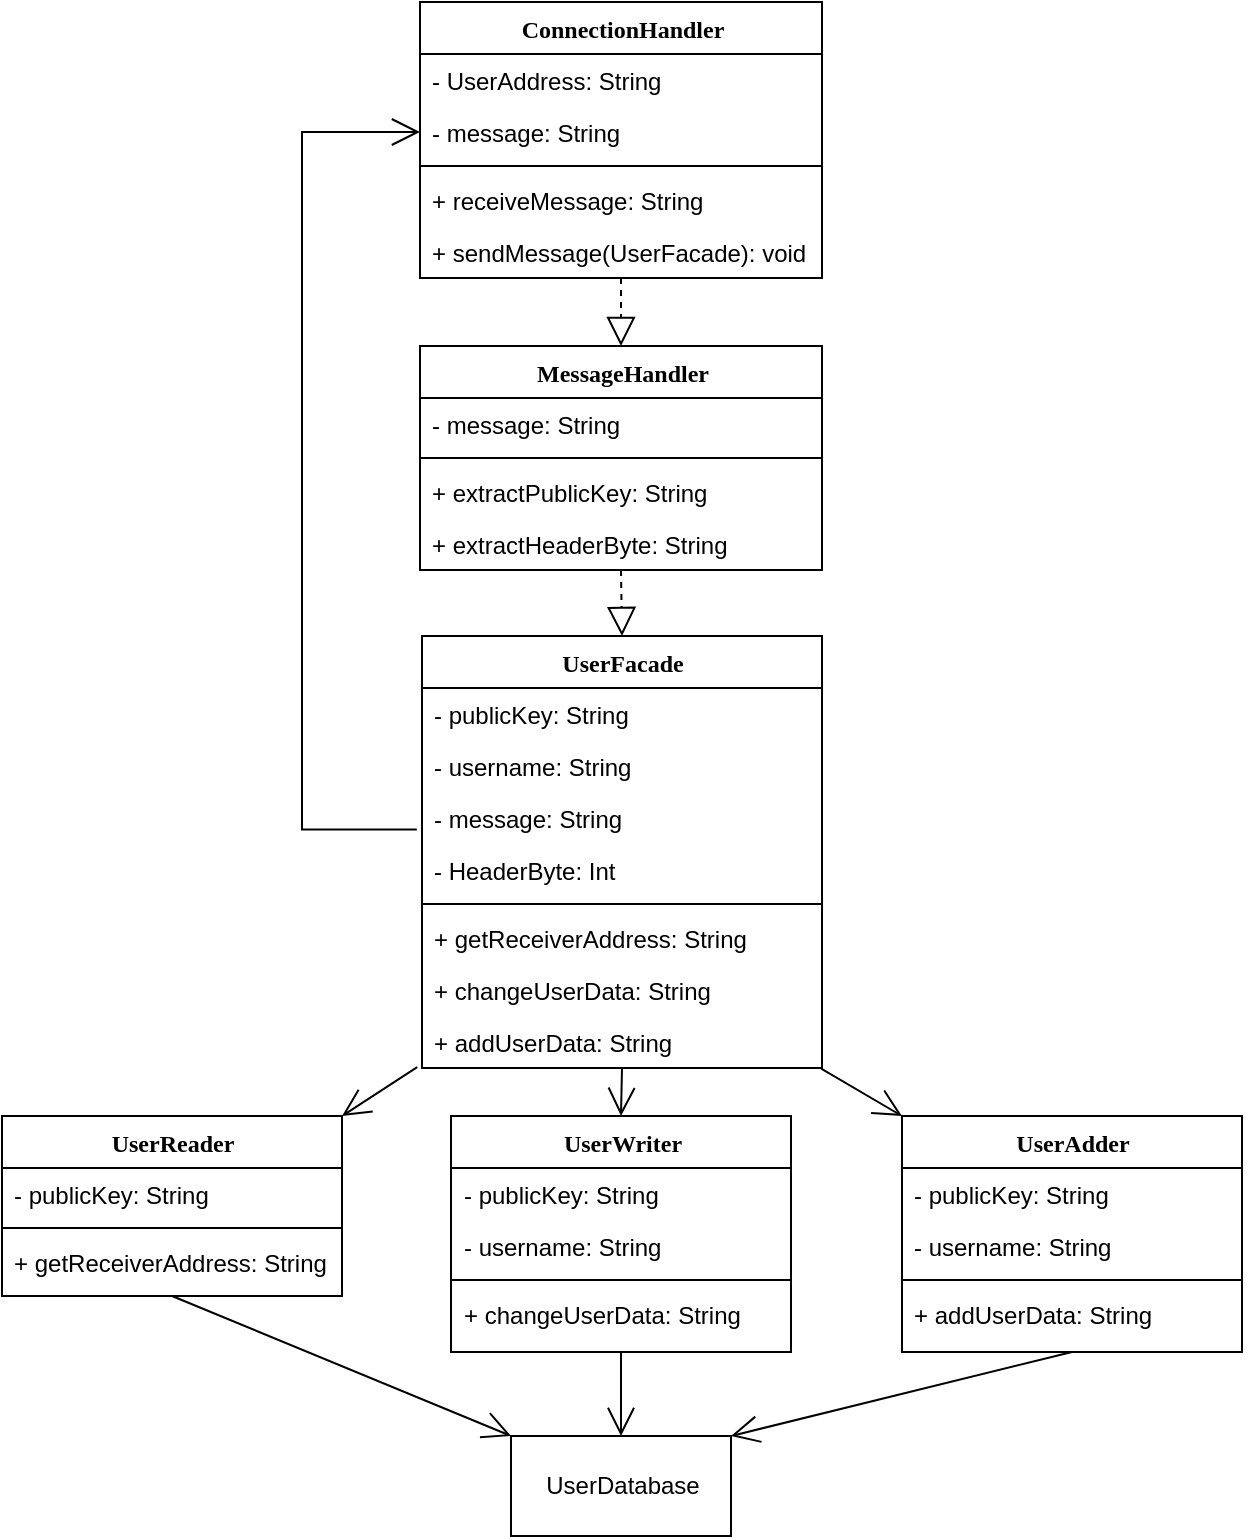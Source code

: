 <mxfile version="20.5.1" type="github">
  <diagram name="Page-1" id="6133507b-19e7-1e82-6fc7-422aa6c4b21f">
    <mxGraphModel dx="1422" dy="774" grid="1" gridSize="10" guides="1" tooltips="1" connect="1" arrows="1" fold="1" page="1" pageScale="1" pageWidth="1100" pageHeight="850" background="none" math="0" shadow="0">
      <root>
        <mxCell id="0" />
        <mxCell id="1" parent="0" />
        <mxCell id="78961159f06e98e8-17" value="ConnectionHandler" style="swimlane;html=1;fontStyle=1;align=center;verticalAlign=top;childLayout=stackLayout;horizontal=1;startSize=26;horizontalStack=0;resizeParent=1;resizeLast=0;collapsible=1;marginBottom=0;swimlaneFillColor=#ffffff;rounded=0;shadow=0;comic=0;labelBackgroundColor=none;strokeWidth=1;fillColor=none;fontFamily=Verdana;fontSize=12" parent="1" vertex="1">
          <mxGeometry x="439" y="43" width="201" height="138" as="geometry" />
        </mxCell>
        <mxCell id="78961159f06e98e8-23" value="- UserAddress: String" style="text;html=1;strokeColor=none;fillColor=none;align=left;verticalAlign=top;spacingLeft=4;spacingRight=4;whiteSpace=wrap;overflow=hidden;rotatable=0;points=[[0,0.5],[1,0.5]];portConstraint=eastwest;" parent="78961159f06e98e8-17" vertex="1">
          <mxGeometry y="26" width="201" height="26" as="geometry" />
        </mxCell>
        <mxCell id="IudhY9g9ntLvRlkSBWxy-40" value="- message: String" style="text;strokeColor=none;fillColor=none;align=left;verticalAlign=top;spacingLeft=4;spacingRight=4;overflow=hidden;rotatable=0;points=[[0,0.5],[1,0.5]];portConstraint=eastwest;" vertex="1" parent="78961159f06e98e8-17">
          <mxGeometry y="52" width="201" height="26" as="geometry" />
        </mxCell>
        <mxCell id="78961159f06e98e8-19" value="" style="line;html=1;strokeWidth=1;fillColor=none;align=left;verticalAlign=middle;spacingTop=-1;spacingLeft=3;spacingRight=3;rotatable=0;labelPosition=right;points=[];portConstraint=eastwest;" parent="78961159f06e98e8-17" vertex="1">
          <mxGeometry y="78" width="201" height="8" as="geometry" />
        </mxCell>
        <mxCell id="78961159f06e98e8-27" value="+ receiveMessage: String" style="text;html=1;strokeColor=none;fillColor=none;align=left;verticalAlign=top;spacingLeft=4;spacingRight=4;whiteSpace=wrap;overflow=hidden;rotatable=0;points=[[0,0.5],[1,0.5]];portConstraint=eastwest;" parent="78961159f06e98e8-17" vertex="1">
          <mxGeometry y="86" width="201" height="26" as="geometry" />
        </mxCell>
        <mxCell id="IudhY9g9ntLvRlkSBWxy-22" value="+ sendMessage(UserFacade): void" style="text;strokeColor=none;fillColor=none;align=left;verticalAlign=top;spacingLeft=4;spacingRight=4;overflow=hidden;rotatable=0;points=[[0,0.5],[1,0.5]];portConstraint=eastwest;" vertex="1" parent="78961159f06e98e8-17">
          <mxGeometry y="112" width="201" height="26" as="geometry" />
        </mxCell>
        <mxCell id="78961159f06e98e8-43" value="MessageHandler" style="swimlane;html=1;fontStyle=1;align=center;verticalAlign=top;childLayout=stackLayout;horizontal=1;startSize=26;horizontalStack=0;resizeParent=1;resizeLast=0;collapsible=1;marginBottom=0;swimlaneFillColor=#ffffff;rounded=0;shadow=0;comic=0;labelBackgroundColor=none;strokeWidth=1;fillColor=none;fontFamily=Verdana;fontSize=12" parent="1" vertex="1">
          <mxGeometry x="439" y="215" width="201" height="112" as="geometry" />
        </mxCell>
        <mxCell id="78961159f06e98e8-44" value="- message: String" style="text;html=1;strokeColor=none;fillColor=none;align=left;verticalAlign=top;spacingLeft=4;spacingRight=4;whiteSpace=wrap;overflow=hidden;rotatable=0;points=[[0,0.5],[1,0.5]];portConstraint=eastwest;" parent="78961159f06e98e8-43" vertex="1">
          <mxGeometry y="26" width="201" height="26" as="geometry" />
        </mxCell>
        <mxCell id="78961159f06e98e8-51" value="" style="line;html=1;strokeWidth=1;fillColor=none;align=left;verticalAlign=middle;spacingTop=-1;spacingLeft=3;spacingRight=3;rotatable=0;labelPosition=right;points=[];portConstraint=eastwest;" parent="78961159f06e98e8-43" vertex="1">
          <mxGeometry y="52" width="201" height="8" as="geometry" />
        </mxCell>
        <mxCell id="78961159f06e98e8-52" value="+ extractPublicKey: String" style="text;html=1;strokeColor=none;fillColor=none;align=left;verticalAlign=top;spacingLeft=4;spacingRight=4;whiteSpace=wrap;overflow=hidden;rotatable=0;points=[[0,0.5],[1,0.5]];portConstraint=eastwest;" parent="78961159f06e98e8-43" vertex="1">
          <mxGeometry y="60" width="201" height="26" as="geometry" />
        </mxCell>
        <mxCell id="IudhY9g9ntLvRlkSBWxy-45" value="+ extractHeaderByte: String" style="text;strokeColor=none;fillColor=none;align=left;verticalAlign=top;spacingLeft=4;spacingRight=4;overflow=hidden;rotatable=0;points=[[0,0.5],[1,0.5]];portConstraint=eastwest;" vertex="1" parent="78961159f06e98e8-43">
          <mxGeometry y="86" width="201" height="26" as="geometry" />
        </mxCell>
        <mxCell id="IudhY9g9ntLvRlkSBWxy-1" value="UserFacade" style="swimlane;html=1;fontStyle=1;align=center;verticalAlign=top;childLayout=stackLayout;horizontal=1;startSize=26;horizontalStack=0;resizeParent=1;resizeLast=0;collapsible=1;marginBottom=0;swimlaneFillColor=#ffffff;rounded=0;shadow=0;comic=0;labelBackgroundColor=none;strokeWidth=1;fillColor=none;fontFamily=Verdana;fontSize=12" vertex="1" parent="1">
          <mxGeometry x="440" y="360" width="200" height="216" as="geometry" />
        </mxCell>
        <mxCell id="IudhY9g9ntLvRlkSBWxy-2" value="- publicKey: String" style="text;html=1;strokeColor=none;fillColor=none;align=left;verticalAlign=top;spacingLeft=4;spacingRight=4;whiteSpace=wrap;overflow=hidden;rotatable=0;points=[[0,0.5],[1,0.5]];portConstraint=eastwest;" vertex="1" parent="IudhY9g9ntLvRlkSBWxy-1">
          <mxGeometry y="26" width="200" height="26" as="geometry" />
        </mxCell>
        <mxCell id="IudhY9g9ntLvRlkSBWxy-3" value="- username: String" style="text;html=1;strokeColor=none;fillColor=none;align=left;verticalAlign=top;spacingLeft=4;spacingRight=4;whiteSpace=wrap;overflow=hidden;rotatable=0;points=[[0,0.5],[1,0.5]];portConstraint=eastwest;" vertex="1" parent="IudhY9g9ntLvRlkSBWxy-1">
          <mxGeometry y="52" width="200" height="26" as="geometry" />
        </mxCell>
        <mxCell id="IudhY9g9ntLvRlkSBWxy-42" value="- message: String" style="text;strokeColor=none;fillColor=none;align=left;verticalAlign=top;spacingLeft=4;spacingRight=4;overflow=hidden;rotatable=0;points=[[0,0.5],[1,0.5]];portConstraint=eastwest;" vertex="1" parent="IudhY9g9ntLvRlkSBWxy-1">
          <mxGeometry y="78" width="200" height="26" as="geometry" />
        </mxCell>
        <mxCell id="IudhY9g9ntLvRlkSBWxy-46" value="- HeaderByte: Int" style="text;strokeColor=none;fillColor=none;align=left;verticalAlign=top;spacingLeft=4;spacingRight=4;overflow=hidden;rotatable=0;points=[[0,0.5],[1,0.5]];portConstraint=eastwest;" vertex="1" parent="IudhY9g9ntLvRlkSBWxy-1">
          <mxGeometry y="104" width="200" height="26" as="geometry" />
        </mxCell>
        <mxCell id="IudhY9g9ntLvRlkSBWxy-4" value="" style="line;html=1;strokeWidth=1;fillColor=none;align=left;verticalAlign=middle;spacingTop=-1;spacingLeft=3;spacingRight=3;rotatable=0;labelPosition=right;points=[];portConstraint=eastwest;" vertex="1" parent="IudhY9g9ntLvRlkSBWxy-1">
          <mxGeometry y="130" width="200" height="8" as="geometry" />
        </mxCell>
        <mxCell id="IudhY9g9ntLvRlkSBWxy-5" value="+ getReceiverAddress: String" style="text;html=1;strokeColor=none;fillColor=none;align=left;verticalAlign=top;spacingLeft=4;spacingRight=4;whiteSpace=wrap;overflow=hidden;rotatable=0;points=[[0,0.5],[1,0.5]];portConstraint=eastwest;" vertex="1" parent="IudhY9g9ntLvRlkSBWxy-1">
          <mxGeometry y="138" width="200" height="26" as="geometry" />
        </mxCell>
        <mxCell id="IudhY9g9ntLvRlkSBWxy-33" value="+ changeUserData: String" style="text;strokeColor=none;fillColor=none;align=left;verticalAlign=top;spacingLeft=4;spacingRight=4;overflow=hidden;rotatable=0;points=[[0,0.5],[1,0.5]];portConstraint=eastwest;" vertex="1" parent="IudhY9g9ntLvRlkSBWxy-1">
          <mxGeometry y="164" width="200" height="26" as="geometry" />
        </mxCell>
        <mxCell id="IudhY9g9ntLvRlkSBWxy-39" value="+ addUserData: String" style="text;strokeColor=none;fillColor=none;align=left;verticalAlign=top;spacingLeft=4;spacingRight=4;overflow=hidden;rotatable=0;points=[[0,0.5],[1,0.5]];portConstraint=eastwest;" vertex="1" parent="IudhY9g9ntLvRlkSBWxy-1">
          <mxGeometry y="190" width="200" height="26" as="geometry" />
        </mxCell>
        <mxCell id="IudhY9g9ntLvRlkSBWxy-6" value="UserAdder" style="swimlane;html=1;fontStyle=1;align=center;verticalAlign=top;childLayout=stackLayout;horizontal=1;startSize=26;horizontalStack=0;resizeParent=1;resizeLast=0;collapsible=1;marginBottom=0;swimlaneFillColor=#ffffff;rounded=0;shadow=0;comic=0;labelBackgroundColor=none;strokeWidth=1;fillColor=none;fontFamily=Verdana;fontSize=12" vertex="1" parent="1">
          <mxGeometry x="680" y="600" width="170" height="118" as="geometry" />
        </mxCell>
        <mxCell id="IudhY9g9ntLvRlkSBWxy-7" value="- publicKey: String" style="text;html=1;strokeColor=none;fillColor=none;align=left;verticalAlign=top;spacingLeft=4;spacingRight=4;whiteSpace=wrap;overflow=hidden;rotatable=0;points=[[0,0.5],[1,0.5]];portConstraint=eastwest;" vertex="1" parent="IudhY9g9ntLvRlkSBWxy-6">
          <mxGeometry y="26" width="170" height="26" as="geometry" />
        </mxCell>
        <mxCell id="IudhY9g9ntLvRlkSBWxy-8" value="- username: String" style="text;html=1;strokeColor=none;fillColor=none;align=left;verticalAlign=top;spacingLeft=4;spacingRight=4;whiteSpace=wrap;overflow=hidden;rotatable=0;points=[[0,0.5],[1,0.5]];portConstraint=eastwest;" vertex="1" parent="IudhY9g9ntLvRlkSBWxy-6">
          <mxGeometry y="52" width="170" height="26" as="geometry" />
        </mxCell>
        <mxCell id="IudhY9g9ntLvRlkSBWxy-9" value="" style="line;html=1;strokeWidth=1;fillColor=none;align=left;verticalAlign=middle;spacingTop=-1;spacingLeft=3;spacingRight=3;rotatable=0;labelPosition=right;points=[];portConstraint=eastwest;" vertex="1" parent="IudhY9g9ntLvRlkSBWxy-6">
          <mxGeometry y="78" width="170" height="8" as="geometry" />
        </mxCell>
        <mxCell id="IudhY9g9ntLvRlkSBWxy-10" value="+ addUserData: String" style="text;html=1;strokeColor=none;fillColor=none;align=left;verticalAlign=top;spacingLeft=4;spacingRight=4;whiteSpace=wrap;overflow=hidden;rotatable=0;points=[[0,0.5],[1,0.5]];portConstraint=eastwest;" vertex="1" parent="IudhY9g9ntLvRlkSBWxy-6">
          <mxGeometry y="86" width="170" height="26" as="geometry" />
        </mxCell>
        <mxCell id="IudhY9g9ntLvRlkSBWxy-11" value="UserWriter" style="swimlane;html=1;fontStyle=1;align=center;verticalAlign=top;childLayout=stackLayout;horizontal=1;startSize=26;horizontalStack=0;resizeParent=1;resizeLast=0;collapsible=1;marginBottom=0;swimlaneFillColor=#ffffff;rounded=0;shadow=0;comic=0;labelBackgroundColor=none;strokeWidth=1;fillColor=none;fontFamily=Verdana;fontSize=12" vertex="1" parent="1">
          <mxGeometry x="454.5" y="600" width="170" height="118" as="geometry" />
        </mxCell>
        <mxCell id="IudhY9g9ntLvRlkSBWxy-12" value="- publicKey: String" style="text;html=1;strokeColor=none;fillColor=none;align=left;verticalAlign=top;spacingLeft=4;spacingRight=4;whiteSpace=wrap;overflow=hidden;rotatable=0;points=[[0,0.5],[1,0.5]];portConstraint=eastwest;" vertex="1" parent="IudhY9g9ntLvRlkSBWxy-11">
          <mxGeometry y="26" width="170" height="26" as="geometry" />
        </mxCell>
        <mxCell id="IudhY9g9ntLvRlkSBWxy-13" value="- username: String" style="text;html=1;strokeColor=none;fillColor=none;align=left;verticalAlign=top;spacingLeft=4;spacingRight=4;whiteSpace=wrap;overflow=hidden;rotatable=0;points=[[0,0.5],[1,0.5]];portConstraint=eastwest;" vertex="1" parent="IudhY9g9ntLvRlkSBWxy-11">
          <mxGeometry y="52" width="170" height="26" as="geometry" />
        </mxCell>
        <mxCell id="IudhY9g9ntLvRlkSBWxy-14" value="" style="line;html=1;strokeWidth=1;fillColor=none;align=left;verticalAlign=middle;spacingTop=-1;spacingLeft=3;spacingRight=3;rotatable=0;labelPosition=right;points=[];portConstraint=eastwest;" vertex="1" parent="IudhY9g9ntLvRlkSBWxy-11">
          <mxGeometry y="78" width="170" height="8" as="geometry" />
        </mxCell>
        <mxCell id="IudhY9g9ntLvRlkSBWxy-15" value="+ changeUserData: String" style="text;html=1;strokeColor=none;fillColor=none;align=left;verticalAlign=top;spacingLeft=4;spacingRight=4;whiteSpace=wrap;overflow=hidden;rotatable=0;points=[[0,0.5],[1,0.5]];portConstraint=eastwest;" vertex="1" parent="IudhY9g9ntLvRlkSBWxy-11">
          <mxGeometry y="86" width="170" height="26" as="geometry" />
        </mxCell>
        <mxCell id="IudhY9g9ntLvRlkSBWxy-16" value="UserReader" style="swimlane;html=1;fontStyle=1;align=center;verticalAlign=top;childLayout=stackLayout;horizontal=1;startSize=26;horizontalStack=0;resizeParent=1;resizeLast=0;collapsible=1;marginBottom=0;swimlaneFillColor=#ffffff;rounded=0;shadow=0;comic=0;labelBackgroundColor=none;strokeWidth=1;fillColor=none;fontFamily=Verdana;fontSize=12" vertex="1" parent="1">
          <mxGeometry x="230" y="600" width="170" height="90" as="geometry" />
        </mxCell>
        <mxCell id="IudhY9g9ntLvRlkSBWxy-17" value="- publicKey: String" style="text;html=1;strokeColor=none;fillColor=none;align=left;verticalAlign=top;spacingLeft=4;spacingRight=4;whiteSpace=wrap;overflow=hidden;rotatable=0;points=[[0,0.5],[1,0.5]];portConstraint=eastwest;" vertex="1" parent="IudhY9g9ntLvRlkSBWxy-16">
          <mxGeometry y="26" width="170" height="26" as="geometry" />
        </mxCell>
        <mxCell id="IudhY9g9ntLvRlkSBWxy-19" value="" style="line;html=1;strokeWidth=1;fillColor=none;align=left;verticalAlign=middle;spacingTop=-1;spacingLeft=3;spacingRight=3;rotatable=0;labelPosition=right;points=[];portConstraint=eastwest;" vertex="1" parent="IudhY9g9ntLvRlkSBWxy-16">
          <mxGeometry y="52" width="170" height="8" as="geometry" />
        </mxCell>
        <mxCell id="IudhY9g9ntLvRlkSBWxy-20" value="+ getReceiverAddress: String" style="text;html=1;strokeColor=none;fillColor=none;align=left;verticalAlign=top;spacingLeft=4;spacingRight=4;whiteSpace=wrap;overflow=hidden;rotatable=0;points=[[0,0.5],[1,0.5]];portConstraint=eastwest;" vertex="1" parent="IudhY9g9ntLvRlkSBWxy-16">
          <mxGeometry y="60" width="170" height="26" as="geometry" />
        </mxCell>
        <mxCell id="IudhY9g9ntLvRlkSBWxy-21" value="" style="endArrow=block;dashed=1;endFill=0;endSize=12;html=1;rounded=0;exitX=0.5;exitY=1;exitDx=0;exitDy=0;entryX=0.5;entryY=0;entryDx=0;entryDy=0;" edge="1" parent="1" source="78961159f06e98e8-17" target="78961159f06e98e8-43">
          <mxGeometry width="160" relative="1" as="geometry">
            <mxPoint x="389" y="461" as="sourcePoint" />
            <mxPoint x="549" y="461" as="targetPoint" />
          </mxGeometry>
        </mxCell>
        <mxCell id="IudhY9g9ntLvRlkSBWxy-24" value="" style="endArrow=block;dashed=1;endFill=0;endSize=12;html=1;rounded=0;exitX=0.5;exitY=1;exitDx=0;exitDy=0;entryX=0.5;entryY=0;entryDx=0;entryDy=0;" edge="1" parent="1" source="78961159f06e98e8-43" target="IudhY9g9ntLvRlkSBWxy-1">
          <mxGeometry width="160" relative="1" as="geometry">
            <mxPoint x="389" y="461" as="sourcePoint" />
            <mxPoint x="559" y="360" as="targetPoint" />
          </mxGeometry>
        </mxCell>
        <mxCell id="IudhY9g9ntLvRlkSBWxy-25" value="" style="endArrow=open;endFill=1;endSize=12;html=1;rounded=0;exitX=0.5;exitY=1;exitDx=0;exitDy=0;entryX=0.5;entryY=0;entryDx=0;entryDy=0;" edge="1" parent="1" source="IudhY9g9ntLvRlkSBWxy-1" target="IudhY9g9ntLvRlkSBWxy-11">
          <mxGeometry width="160" relative="1" as="geometry">
            <mxPoint x="390" y="460" as="sourcePoint" />
            <mxPoint x="550" y="460" as="targetPoint" />
          </mxGeometry>
        </mxCell>
        <mxCell id="IudhY9g9ntLvRlkSBWxy-29" value="UserDatabase" style="html=1;" vertex="1" parent="1">
          <mxGeometry x="484.5" y="760" width="110" height="50" as="geometry" />
        </mxCell>
        <mxCell id="IudhY9g9ntLvRlkSBWxy-30" value="" style="endArrow=open;endFill=1;endSize=12;html=1;rounded=0;exitX=0.5;exitY=1;exitDx=0;exitDy=0;entryX=0;entryY=0;entryDx=0;entryDy=0;" edge="1" parent="1" source="IudhY9g9ntLvRlkSBWxy-16" target="IudhY9g9ntLvRlkSBWxy-29">
          <mxGeometry width="160" relative="1" as="geometry">
            <mxPoint x="390" y="634" as="sourcePoint" />
            <mxPoint x="550" y="634" as="targetPoint" />
          </mxGeometry>
        </mxCell>
        <mxCell id="IudhY9g9ntLvRlkSBWxy-31" value="" style="endArrow=open;endFill=1;endSize=12;html=1;rounded=0;exitX=0.5;exitY=1;exitDx=0;exitDy=0;entryX=0.5;entryY=0;entryDx=0;entryDy=0;" edge="1" parent="1" source="IudhY9g9ntLvRlkSBWxy-11" target="IudhY9g9ntLvRlkSBWxy-29">
          <mxGeometry width="160" relative="1" as="geometry">
            <mxPoint x="390" y="634" as="sourcePoint" />
            <mxPoint x="550" y="634" as="targetPoint" />
          </mxGeometry>
        </mxCell>
        <mxCell id="IudhY9g9ntLvRlkSBWxy-32" value="" style="endArrow=open;endFill=1;endSize=12;html=1;rounded=0;exitX=0.5;exitY=1;exitDx=0;exitDy=0;entryX=1;entryY=0;entryDx=0;entryDy=0;" edge="1" parent="1" source="IudhY9g9ntLvRlkSBWxy-6" target="IudhY9g9ntLvRlkSBWxy-29">
          <mxGeometry width="160" relative="1" as="geometry">
            <mxPoint x="390" y="634" as="sourcePoint" />
            <mxPoint x="550" y="634" as="targetPoint" />
          </mxGeometry>
        </mxCell>
        <mxCell id="IudhY9g9ntLvRlkSBWxy-37" value="" style="endArrow=open;endFill=1;endSize=12;html=1;rounded=0;exitX=-0.012;exitY=0.984;exitDx=0;exitDy=0;exitPerimeter=0;entryX=1;entryY=0;entryDx=0;entryDy=0;" edge="1" parent="1" source="IudhY9g9ntLvRlkSBWxy-39" target="IudhY9g9ntLvRlkSBWxy-16">
          <mxGeometry width="160" relative="1" as="geometry">
            <mxPoint x="390" y="460" as="sourcePoint" />
            <mxPoint x="550" y="460" as="targetPoint" />
          </mxGeometry>
        </mxCell>
        <mxCell id="IudhY9g9ntLvRlkSBWxy-38" value="" style="endArrow=open;endFill=1;endSize=12;html=1;rounded=0;exitX=0.998;exitY=1.011;exitDx=0;exitDy=0;exitPerimeter=0;entryX=0;entryY=0;entryDx=0;entryDy=0;" edge="1" parent="1" source="IudhY9g9ntLvRlkSBWxy-39" target="IudhY9g9ntLvRlkSBWxy-6">
          <mxGeometry width="160" relative="1" as="geometry">
            <mxPoint x="451.53" y="556.7" as="sourcePoint" />
            <mxPoint x="420.0" y="610" as="targetPoint" />
          </mxGeometry>
        </mxCell>
        <mxCell id="IudhY9g9ntLvRlkSBWxy-43" value="" style="endArrow=open;endFill=1;endSize=12;html=1;rounded=0;exitX=-0.013;exitY=0.719;exitDx=0;exitDy=0;exitPerimeter=0;edgeStyle=orthogonalEdgeStyle;entryX=0;entryY=0.5;entryDx=0;entryDy=0;" edge="1" parent="1" source="IudhY9g9ntLvRlkSBWxy-42" target="IudhY9g9ntLvRlkSBWxy-40">
          <mxGeometry width="160" relative="1" as="geometry">
            <mxPoint x="390" y="460" as="sourcePoint" />
            <mxPoint x="350" y="330" as="targetPoint" />
            <Array as="points">
              <mxPoint x="380" y="457" />
              <mxPoint x="380" y="108" />
            </Array>
          </mxGeometry>
        </mxCell>
      </root>
    </mxGraphModel>
  </diagram>
</mxfile>
